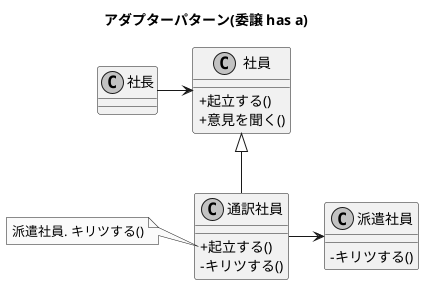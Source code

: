 @startuml 4-5-4.png
skinparam monochrome true
skinparam defaultFontName Ricty
hide footbox
skinparam classAttributeIconSize 0

title アダプターパターン(委譲 has a)

class 社長 {
}

class 社員 {
    +起立する()
    +意見を聞く()
}

class 通訳社員 {
    +起立する()
    -キリツする()
}

class 派遣社員 {
    -キリツする()
}

社長 -> 社員
社員 <|-- 通訳社員
通訳社員 -> 派遣社員

note left of 通訳社員::起立する
  派遣社員. キリツする()
end note

@enduml
